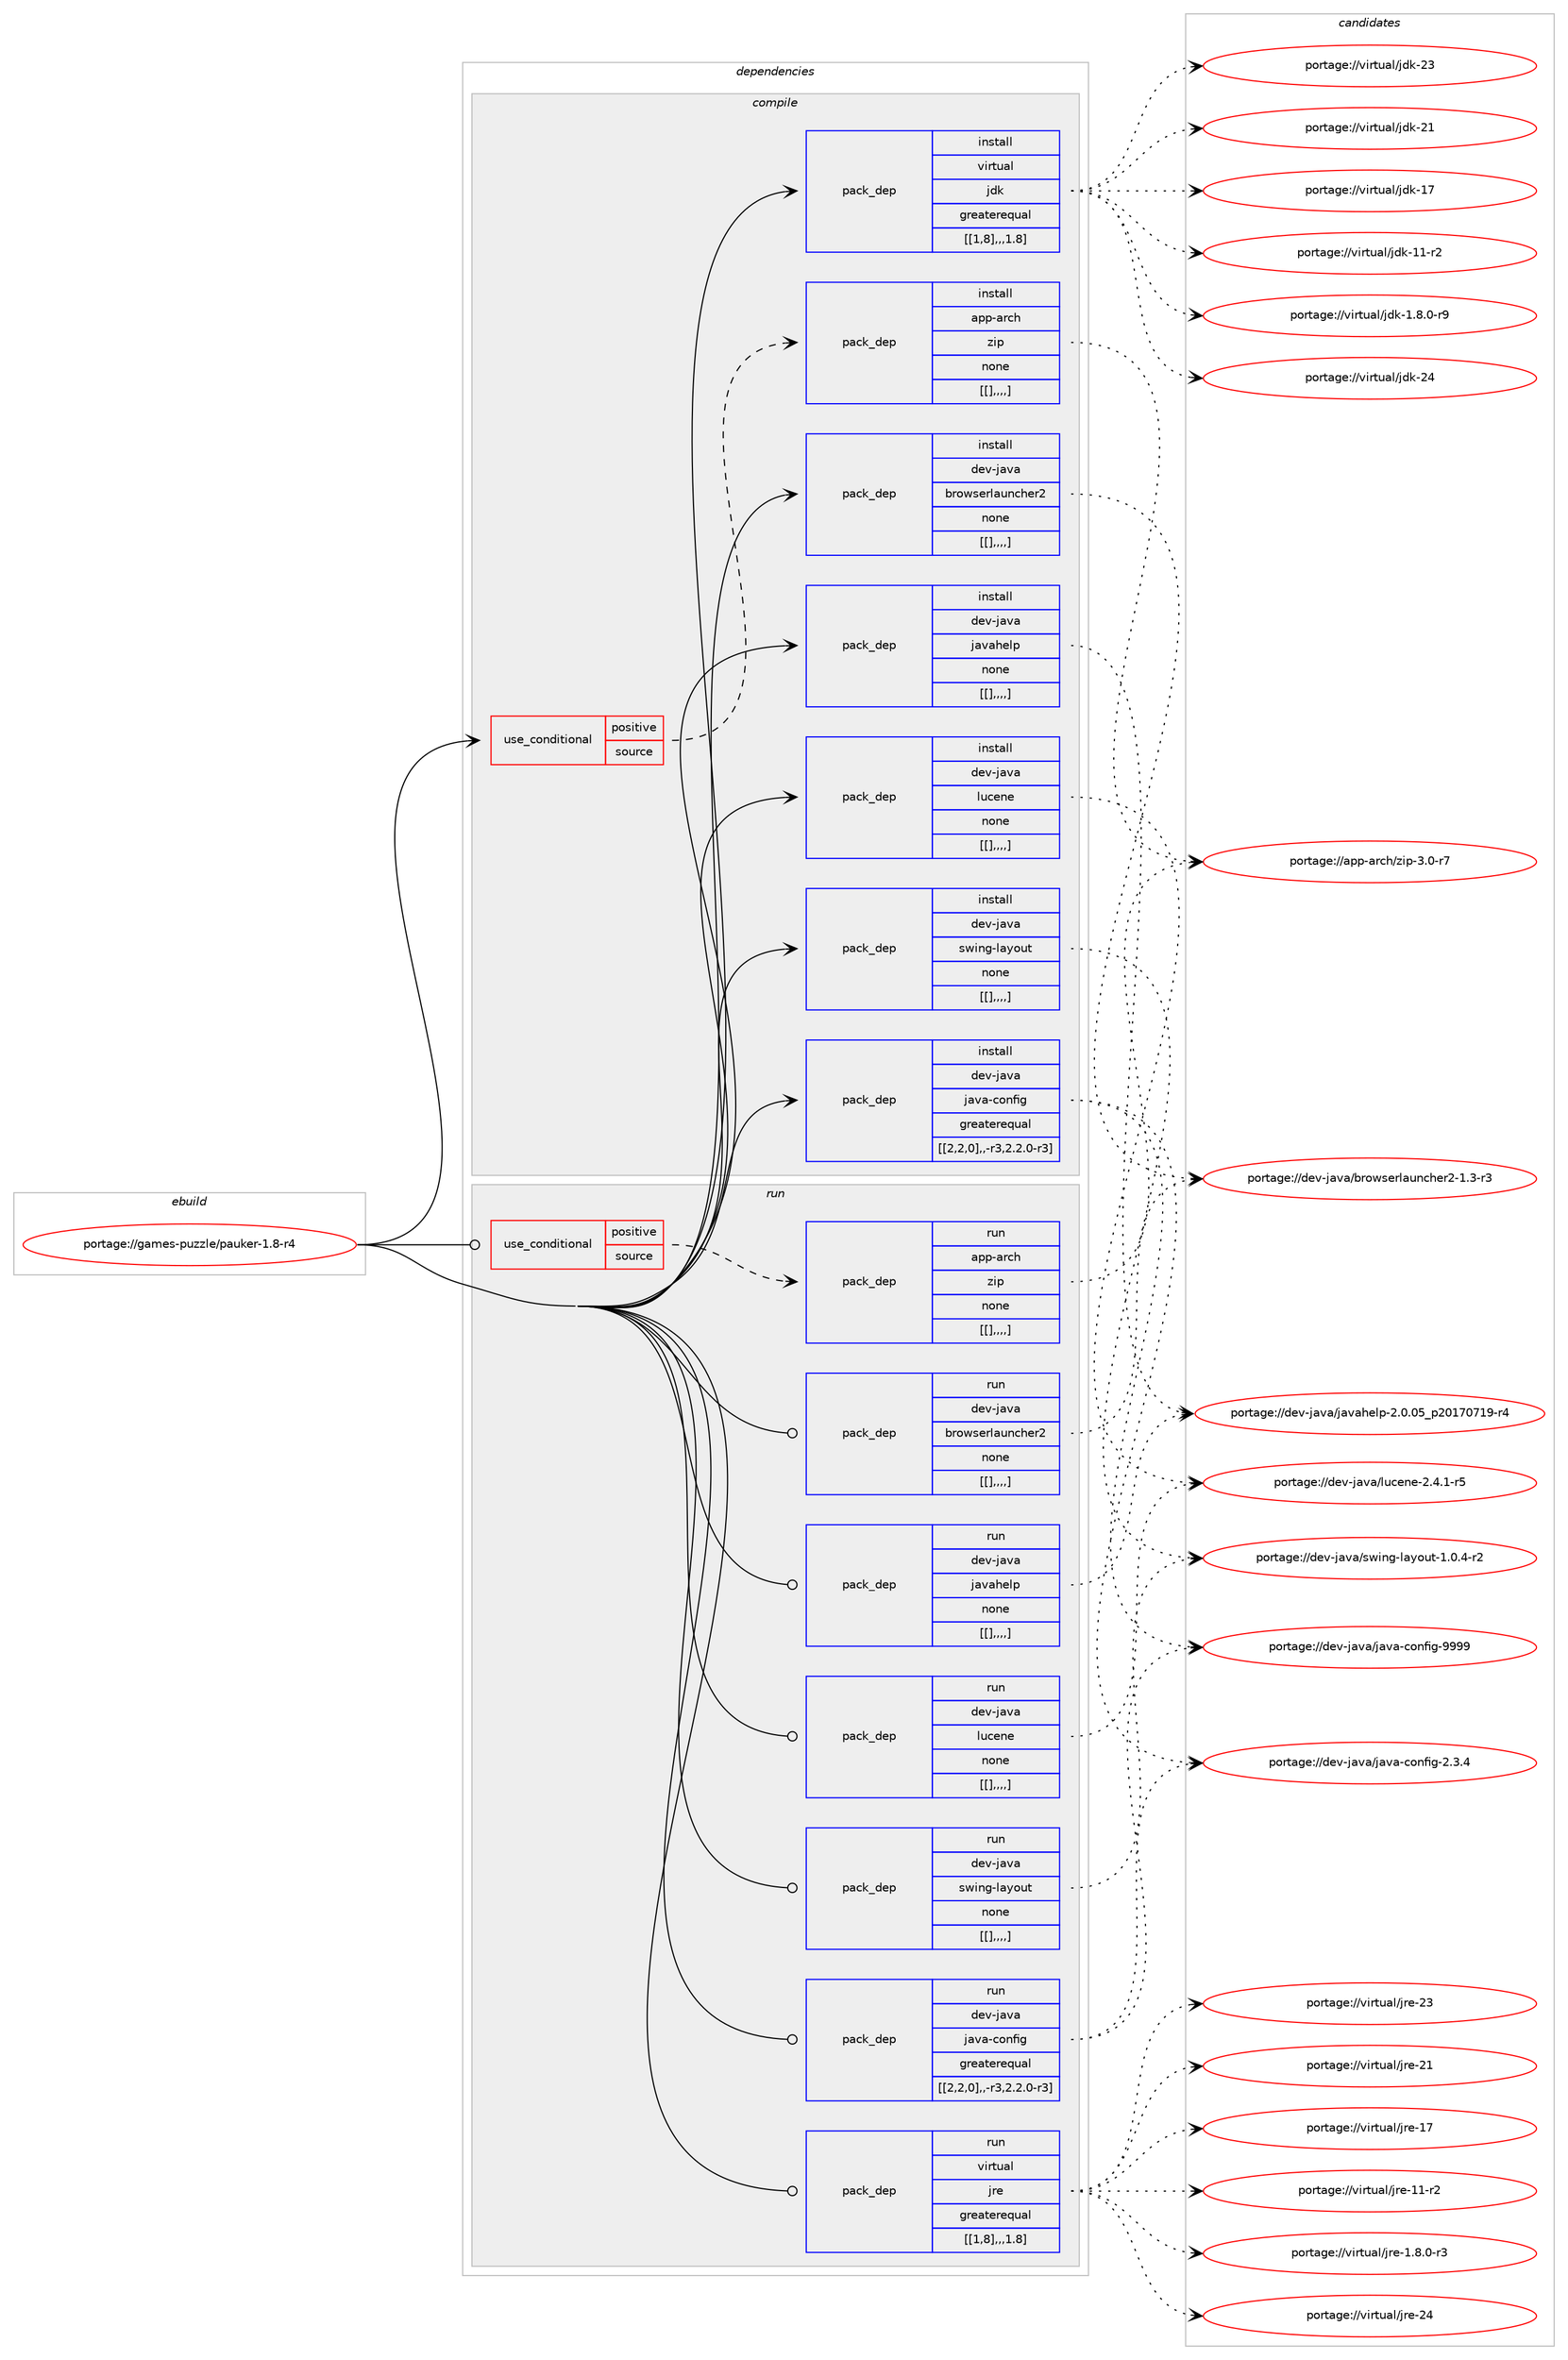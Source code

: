 digraph prolog {

# *************
# Graph options
# *************

newrank=true;
concentrate=true;
compound=true;
graph [rankdir=LR,fontname=Helvetica,fontsize=10,ranksep=1.5];#, ranksep=2.5, nodesep=0.2];
edge  [arrowhead=vee];
node  [fontname=Helvetica,fontsize=10];

# **********
# The ebuild
# **********

subgraph cluster_leftcol {
color=gray;
label=<<i>ebuild</i>>;
id [label="portage://games-puzzle/pauker-1.8-r4", color=red, width=4, href="../games-puzzle/pauker-1.8-r4.svg"];
}

# ****************
# The dependencies
# ****************

subgraph cluster_midcol {
color=gray;
label=<<i>dependencies</i>>;
subgraph cluster_compile {
fillcolor="#eeeeee";
style=filled;
label=<<i>compile</i>>;
subgraph cond69044 {
dependency243968 [label=<<TABLE BORDER="0" CELLBORDER="1" CELLSPACING="0" CELLPADDING="4"><TR><TD ROWSPAN="3" CELLPADDING="10">use_conditional</TD></TR><TR><TD>positive</TD></TR><TR><TD>source</TD></TR></TABLE>>, shape=none, color=red];
subgraph pack173370 {
dependency244026 [label=<<TABLE BORDER="0" CELLBORDER="1" CELLSPACING="0" CELLPADDING="4" WIDTH="220"><TR><TD ROWSPAN="6" CELLPADDING="30">pack_dep</TD></TR><TR><TD WIDTH="110">install</TD></TR><TR><TD>app-arch</TD></TR><TR><TD>zip</TD></TR><TR><TD>none</TD></TR><TR><TD>[[],,,,]</TD></TR></TABLE>>, shape=none, color=blue];
}
dependency243968:e -> dependency244026:w [weight=20,style="dashed",arrowhead="vee"];
}
id:e -> dependency243968:w [weight=20,style="solid",arrowhead="vee"];
subgraph pack173383 {
dependency244044 [label=<<TABLE BORDER="0" CELLBORDER="1" CELLSPACING="0" CELLPADDING="4" WIDTH="220"><TR><TD ROWSPAN="6" CELLPADDING="30">pack_dep</TD></TR><TR><TD WIDTH="110">install</TD></TR><TR><TD>dev-java</TD></TR><TR><TD>browserlauncher2</TD></TR><TR><TD>none</TD></TR><TR><TD>[[],,,,]</TD></TR></TABLE>>, shape=none, color=blue];
}
id:e -> dependency244044:w [weight=20,style="solid",arrowhead="vee"];
subgraph pack173386 {
dependency244092 [label=<<TABLE BORDER="0" CELLBORDER="1" CELLSPACING="0" CELLPADDING="4" WIDTH="220"><TR><TD ROWSPAN="6" CELLPADDING="30">pack_dep</TD></TR><TR><TD WIDTH="110">install</TD></TR><TR><TD>dev-java</TD></TR><TR><TD>java-config</TD></TR><TR><TD>greaterequal</TD></TR><TR><TD>[[2,2,0],,-r3,2.2.0-r3]</TD></TR></TABLE>>, shape=none, color=blue];
}
id:e -> dependency244092:w [weight=20,style="solid",arrowhead="vee"];
subgraph pack173444 {
dependency244107 [label=<<TABLE BORDER="0" CELLBORDER="1" CELLSPACING="0" CELLPADDING="4" WIDTH="220"><TR><TD ROWSPAN="6" CELLPADDING="30">pack_dep</TD></TR><TR><TD WIDTH="110">install</TD></TR><TR><TD>dev-java</TD></TR><TR><TD>javahelp</TD></TR><TR><TD>none</TD></TR><TR><TD>[[],,,,]</TD></TR></TABLE>>, shape=none, color=blue];
}
id:e -> dependency244107:w [weight=20,style="solid",arrowhead="vee"];
subgraph pack173447 {
dependency244110 [label=<<TABLE BORDER="0" CELLBORDER="1" CELLSPACING="0" CELLPADDING="4" WIDTH="220"><TR><TD ROWSPAN="6" CELLPADDING="30">pack_dep</TD></TR><TR><TD WIDTH="110">install</TD></TR><TR><TD>dev-java</TD></TR><TR><TD>lucene</TD></TR><TR><TD>none</TD></TR><TR><TD>[[],,,,]</TD></TR></TABLE>>, shape=none, color=blue];
}
id:e -> dependency244110:w [weight=20,style="solid",arrowhead="vee"];
subgraph pack173464 {
dependency244159 [label=<<TABLE BORDER="0" CELLBORDER="1" CELLSPACING="0" CELLPADDING="4" WIDTH="220"><TR><TD ROWSPAN="6" CELLPADDING="30">pack_dep</TD></TR><TR><TD WIDTH="110">install</TD></TR><TR><TD>dev-java</TD></TR><TR><TD>swing-layout</TD></TR><TR><TD>none</TD></TR><TR><TD>[[],,,,]</TD></TR></TABLE>>, shape=none, color=blue];
}
id:e -> dependency244159:w [weight=20,style="solid",arrowhead="vee"];
subgraph pack173506 {
dependency244221 [label=<<TABLE BORDER="0" CELLBORDER="1" CELLSPACING="0" CELLPADDING="4" WIDTH="220"><TR><TD ROWSPAN="6" CELLPADDING="30">pack_dep</TD></TR><TR><TD WIDTH="110">install</TD></TR><TR><TD>virtual</TD></TR><TR><TD>jdk</TD></TR><TR><TD>greaterequal</TD></TR><TR><TD>[[1,8],,,1.8]</TD></TR></TABLE>>, shape=none, color=blue];
}
id:e -> dependency244221:w [weight=20,style="solid",arrowhead="vee"];
}
subgraph cluster_compileandrun {
fillcolor="#eeeeee";
style=filled;
label=<<i>compile and run</i>>;
}
subgraph cluster_run {
fillcolor="#eeeeee";
style=filled;
label=<<i>run</i>>;
subgraph cond69074 {
dependency244314 [label=<<TABLE BORDER="0" CELLBORDER="1" CELLSPACING="0" CELLPADDING="4"><TR><TD ROWSPAN="3" CELLPADDING="10">use_conditional</TD></TR><TR><TD>positive</TD></TR><TR><TD>source</TD></TR></TABLE>>, shape=none, color=red];
subgraph pack173665 {
dependency244382 [label=<<TABLE BORDER="0" CELLBORDER="1" CELLSPACING="0" CELLPADDING="4" WIDTH="220"><TR><TD ROWSPAN="6" CELLPADDING="30">pack_dep</TD></TR><TR><TD WIDTH="110">run</TD></TR><TR><TD>app-arch</TD></TR><TR><TD>zip</TD></TR><TR><TD>none</TD></TR><TR><TD>[[],,,,]</TD></TR></TABLE>>, shape=none, color=blue];
}
dependency244314:e -> dependency244382:w [weight=20,style="dashed",arrowhead="vee"];
}
id:e -> dependency244314:w [weight=20,style="solid",arrowhead="odot"];
subgraph pack173700 {
dependency244404 [label=<<TABLE BORDER="0" CELLBORDER="1" CELLSPACING="0" CELLPADDING="4" WIDTH="220"><TR><TD ROWSPAN="6" CELLPADDING="30">pack_dep</TD></TR><TR><TD WIDTH="110">run</TD></TR><TR><TD>dev-java</TD></TR><TR><TD>browserlauncher2</TD></TR><TR><TD>none</TD></TR><TR><TD>[[],,,,]</TD></TR></TABLE>>, shape=none, color=blue];
}
id:e -> dependency244404:w [weight=20,style="solid",arrowhead="odot"];
subgraph pack173705 {
dependency244425 [label=<<TABLE BORDER="0" CELLBORDER="1" CELLSPACING="0" CELLPADDING="4" WIDTH="220"><TR><TD ROWSPAN="6" CELLPADDING="30">pack_dep</TD></TR><TR><TD WIDTH="110">run</TD></TR><TR><TD>dev-java</TD></TR><TR><TD>java-config</TD></TR><TR><TD>greaterequal</TD></TR><TR><TD>[[2,2,0],,-r3,2.2.0-r3]</TD></TR></TABLE>>, shape=none, color=blue];
}
id:e -> dependency244425:w [weight=20,style="solid",arrowhead="odot"];
subgraph pack173729 {
dependency244430 [label=<<TABLE BORDER="0" CELLBORDER="1" CELLSPACING="0" CELLPADDING="4" WIDTH="220"><TR><TD ROWSPAN="6" CELLPADDING="30">pack_dep</TD></TR><TR><TD WIDTH="110">run</TD></TR><TR><TD>dev-java</TD></TR><TR><TD>javahelp</TD></TR><TR><TD>none</TD></TR><TR><TD>[[],,,,]</TD></TR></TABLE>>, shape=none, color=blue];
}
id:e -> dependency244430:w [weight=20,style="solid",arrowhead="odot"];
subgraph pack173732 {
dependency244468 [label=<<TABLE BORDER="0" CELLBORDER="1" CELLSPACING="0" CELLPADDING="4" WIDTH="220"><TR><TD ROWSPAN="6" CELLPADDING="30">pack_dep</TD></TR><TR><TD WIDTH="110">run</TD></TR><TR><TD>dev-java</TD></TR><TR><TD>lucene</TD></TR><TR><TD>none</TD></TR><TR><TD>[[],,,,]</TD></TR></TABLE>>, shape=none, color=blue];
}
id:e -> dependency244468:w [weight=20,style="solid",arrowhead="odot"];
subgraph pack173766 {
dependency244475 [label=<<TABLE BORDER="0" CELLBORDER="1" CELLSPACING="0" CELLPADDING="4" WIDTH="220"><TR><TD ROWSPAN="6" CELLPADDING="30">pack_dep</TD></TR><TR><TD WIDTH="110">run</TD></TR><TR><TD>dev-java</TD></TR><TR><TD>swing-layout</TD></TR><TR><TD>none</TD></TR><TR><TD>[[],,,,]</TD></TR></TABLE>>, shape=none, color=blue];
}
id:e -> dependency244475:w [weight=20,style="solid",arrowhead="odot"];
subgraph pack173775 {
dependency244499 [label=<<TABLE BORDER="0" CELLBORDER="1" CELLSPACING="0" CELLPADDING="4" WIDTH="220"><TR><TD ROWSPAN="6" CELLPADDING="30">pack_dep</TD></TR><TR><TD WIDTH="110">run</TD></TR><TR><TD>virtual</TD></TR><TR><TD>jre</TD></TR><TR><TD>greaterequal</TD></TR><TR><TD>[[1,8],,,1.8]</TD></TR></TABLE>>, shape=none, color=blue];
}
id:e -> dependency244499:w [weight=20,style="solid",arrowhead="odot"];
}
}

# **************
# The candidates
# **************

subgraph cluster_choices {
rank=same;
color=gray;
label=<<i>candidates</i>>;

subgraph choice173215 {
color=black;
nodesep=1;
choice9711211245971149910447122105112455146484511455 [label="portage://app-arch/zip-3.0-r7", color=red, width=4,href="../app-arch/zip-3.0-r7.svg"];
dependency244026:e -> choice9711211245971149910447122105112455146484511455:w [style=dotted,weight="100"];
}
subgraph choice173217 {
color=black;
nodesep=1;
choice1001011184510697118974798114111119115101114108971171109910410111450454946514511451 [label="portage://dev-java/browserlauncher2-1.3-r3", color=red, width=4,href="../dev-java/browserlauncher2-1.3-r3.svg"];
dependency244044:e -> choice1001011184510697118974798114111119115101114108971171109910410111450454946514511451:w [style=dotted,weight="100"];
}
subgraph choice173227 {
color=black;
nodesep=1;
choice10010111845106971189747106971189745991111101021051034557575757 [label="portage://dev-java/java-config-9999", color=red, width=4,href="../dev-java/java-config-9999.svg"];
choice1001011184510697118974710697118974599111110102105103455046514652 [label="portage://dev-java/java-config-2.3.4", color=red, width=4,href="../dev-java/java-config-2.3.4.svg"];
dependency244092:e -> choice10010111845106971189747106971189745991111101021051034557575757:w [style=dotted,weight="100"];
dependency244092:e -> choice1001011184510697118974710697118974599111110102105103455046514652:w [style=dotted,weight="100"];
}
subgraph choice173231 {
color=black;
nodesep=1;
choice100101118451069711897471069711897104101108112455046484648539511250484955485549574511452 [label="portage://dev-java/javahelp-2.0.05_p20170719-r4", color=red, width=4,href="../dev-java/javahelp-2.0.05_p20170719-r4.svg"];
dependency244107:e -> choice100101118451069711897471069711897104101108112455046484648539511250484955485549574511452:w [style=dotted,weight="100"];
}
subgraph choice173262 {
color=black;
nodesep=1;
choice10010111845106971189747108117991011101014550465246494511453 [label="portage://dev-java/lucene-2.4.1-r5", color=red, width=4,href="../dev-java/lucene-2.4.1-r5.svg"];
dependency244110:e -> choice10010111845106971189747108117991011101014550465246494511453:w [style=dotted,weight="100"];
}
subgraph choice173266 {
color=black;
nodesep=1;
choice1001011184510697118974711511910511010345108971211111171164549464846524511450 [label="portage://dev-java/swing-layout-1.0.4-r2", color=red, width=4,href="../dev-java/swing-layout-1.0.4-r2.svg"];
dependency244159:e -> choice1001011184510697118974711511910511010345108971211111171164549464846524511450:w [style=dotted,weight="100"];
}
subgraph choice173267 {
color=black;
nodesep=1;
choice1181051141161179710847106100107455052 [label="portage://virtual/jdk-24", color=red, width=4,href="../virtual/jdk-24.svg"];
choice1181051141161179710847106100107455051 [label="portage://virtual/jdk-23", color=red, width=4,href="../virtual/jdk-23.svg"];
choice1181051141161179710847106100107455049 [label="portage://virtual/jdk-21", color=red, width=4,href="../virtual/jdk-21.svg"];
choice1181051141161179710847106100107454955 [label="portage://virtual/jdk-17", color=red, width=4,href="../virtual/jdk-17.svg"];
choice11810511411611797108471061001074549494511450 [label="portage://virtual/jdk-11-r2", color=red, width=4,href="../virtual/jdk-11-r2.svg"];
choice11810511411611797108471061001074549465646484511457 [label="portage://virtual/jdk-1.8.0-r9", color=red, width=4,href="../virtual/jdk-1.8.0-r9.svg"];
dependency244221:e -> choice1181051141161179710847106100107455052:w [style=dotted,weight="100"];
dependency244221:e -> choice1181051141161179710847106100107455051:w [style=dotted,weight="100"];
dependency244221:e -> choice1181051141161179710847106100107455049:w [style=dotted,weight="100"];
dependency244221:e -> choice1181051141161179710847106100107454955:w [style=dotted,weight="100"];
dependency244221:e -> choice11810511411611797108471061001074549494511450:w [style=dotted,weight="100"];
dependency244221:e -> choice11810511411611797108471061001074549465646484511457:w [style=dotted,weight="100"];
}
subgraph choice173296 {
color=black;
nodesep=1;
choice9711211245971149910447122105112455146484511455 [label="portage://app-arch/zip-3.0-r7", color=red, width=4,href="../app-arch/zip-3.0-r7.svg"];
dependency244382:e -> choice9711211245971149910447122105112455146484511455:w [style=dotted,weight="100"];
}
subgraph choice173298 {
color=black;
nodesep=1;
choice1001011184510697118974798114111119115101114108971171109910410111450454946514511451 [label="portage://dev-java/browserlauncher2-1.3-r3", color=red, width=4,href="../dev-java/browserlauncher2-1.3-r3.svg"];
dependency244404:e -> choice1001011184510697118974798114111119115101114108971171109910410111450454946514511451:w [style=dotted,weight="100"];
}
subgraph choice173301 {
color=black;
nodesep=1;
choice10010111845106971189747106971189745991111101021051034557575757 [label="portage://dev-java/java-config-9999", color=red, width=4,href="../dev-java/java-config-9999.svg"];
choice1001011184510697118974710697118974599111110102105103455046514652 [label="portage://dev-java/java-config-2.3.4", color=red, width=4,href="../dev-java/java-config-2.3.4.svg"];
dependency244425:e -> choice10010111845106971189747106971189745991111101021051034557575757:w [style=dotted,weight="100"];
dependency244425:e -> choice1001011184510697118974710697118974599111110102105103455046514652:w [style=dotted,weight="100"];
}
subgraph choice173302 {
color=black;
nodesep=1;
choice100101118451069711897471069711897104101108112455046484648539511250484955485549574511452 [label="portage://dev-java/javahelp-2.0.05_p20170719-r4", color=red, width=4,href="../dev-java/javahelp-2.0.05_p20170719-r4.svg"];
dependency244430:e -> choice100101118451069711897471069711897104101108112455046484648539511250484955485549574511452:w [style=dotted,weight="100"];
}
subgraph choice173304 {
color=black;
nodesep=1;
choice10010111845106971189747108117991011101014550465246494511453 [label="portage://dev-java/lucene-2.4.1-r5", color=red, width=4,href="../dev-java/lucene-2.4.1-r5.svg"];
dependency244468:e -> choice10010111845106971189747108117991011101014550465246494511453:w [style=dotted,weight="100"];
}
subgraph choice173323 {
color=black;
nodesep=1;
choice1001011184510697118974711511910511010345108971211111171164549464846524511450 [label="portage://dev-java/swing-layout-1.0.4-r2", color=red, width=4,href="../dev-java/swing-layout-1.0.4-r2.svg"];
dependency244475:e -> choice1001011184510697118974711511910511010345108971211111171164549464846524511450:w [style=dotted,weight="100"];
}
subgraph choice173325 {
color=black;
nodesep=1;
choice1181051141161179710847106114101455052 [label="portage://virtual/jre-24", color=red, width=4,href="../virtual/jre-24.svg"];
choice1181051141161179710847106114101455051 [label="portage://virtual/jre-23", color=red, width=4,href="../virtual/jre-23.svg"];
choice1181051141161179710847106114101455049 [label="portage://virtual/jre-21", color=red, width=4,href="../virtual/jre-21.svg"];
choice1181051141161179710847106114101454955 [label="portage://virtual/jre-17", color=red, width=4,href="../virtual/jre-17.svg"];
choice11810511411611797108471061141014549494511450 [label="portage://virtual/jre-11-r2", color=red, width=4,href="../virtual/jre-11-r2.svg"];
choice11810511411611797108471061141014549465646484511451 [label="portage://virtual/jre-1.8.0-r3", color=red, width=4,href="../virtual/jre-1.8.0-r3.svg"];
dependency244499:e -> choice1181051141161179710847106114101455052:w [style=dotted,weight="100"];
dependency244499:e -> choice1181051141161179710847106114101455051:w [style=dotted,weight="100"];
dependency244499:e -> choice1181051141161179710847106114101455049:w [style=dotted,weight="100"];
dependency244499:e -> choice1181051141161179710847106114101454955:w [style=dotted,weight="100"];
dependency244499:e -> choice11810511411611797108471061141014549494511450:w [style=dotted,weight="100"];
dependency244499:e -> choice11810511411611797108471061141014549465646484511451:w [style=dotted,weight="100"];
}
}

}
